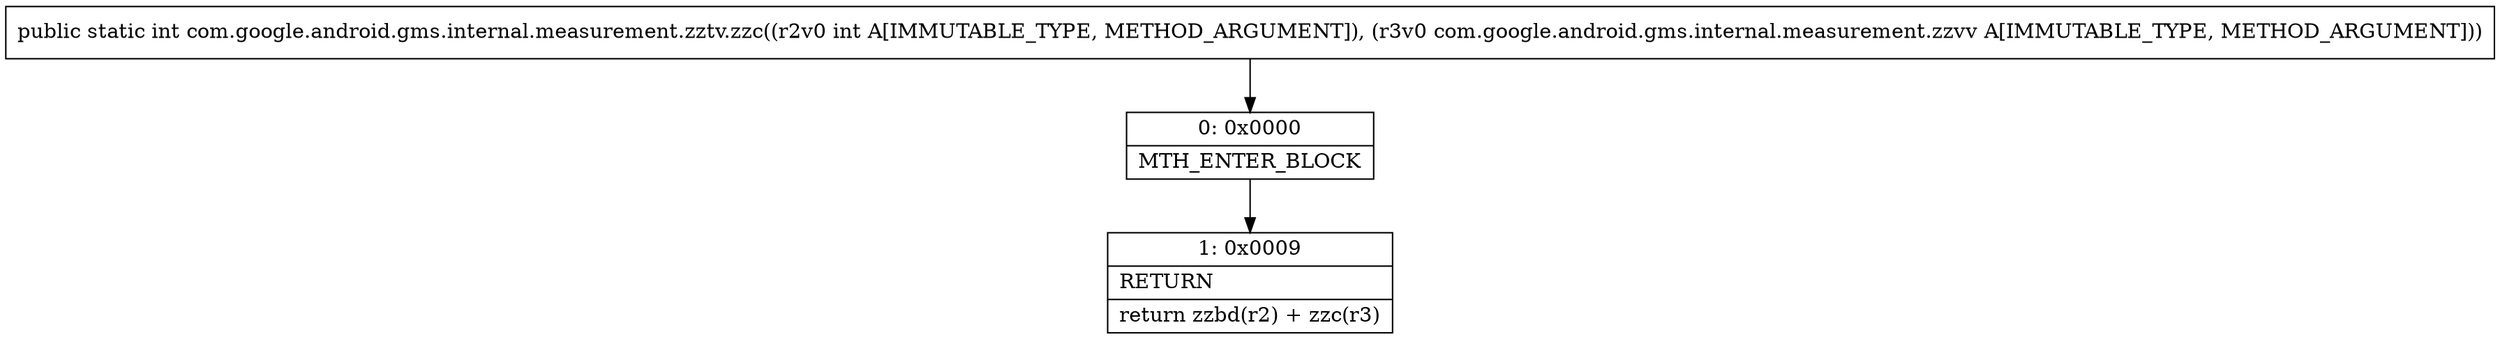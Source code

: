 digraph "CFG forcom.google.android.gms.internal.measurement.zztv.zzc(ILcom\/google\/android\/gms\/internal\/measurement\/zzvv;)I" {
Node_0 [shape=record,label="{0\:\ 0x0000|MTH_ENTER_BLOCK\l}"];
Node_1 [shape=record,label="{1\:\ 0x0009|RETURN\l|return zzbd(r2) + zzc(r3)\l}"];
MethodNode[shape=record,label="{public static int com.google.android.gms.internal.measurement.zztv.zzc((r2v0 int A[IMMUTABLE_TYPE, METHOD_ARGUMENT]), (r3v0 com.google.android.gms.internal.measurement.zzvv A[IMMUTABLE_TYPE, METHOD_ARGUMENT])) }"];
MethodNode -> Node_0;
Node_0 -> Node_1;
}

